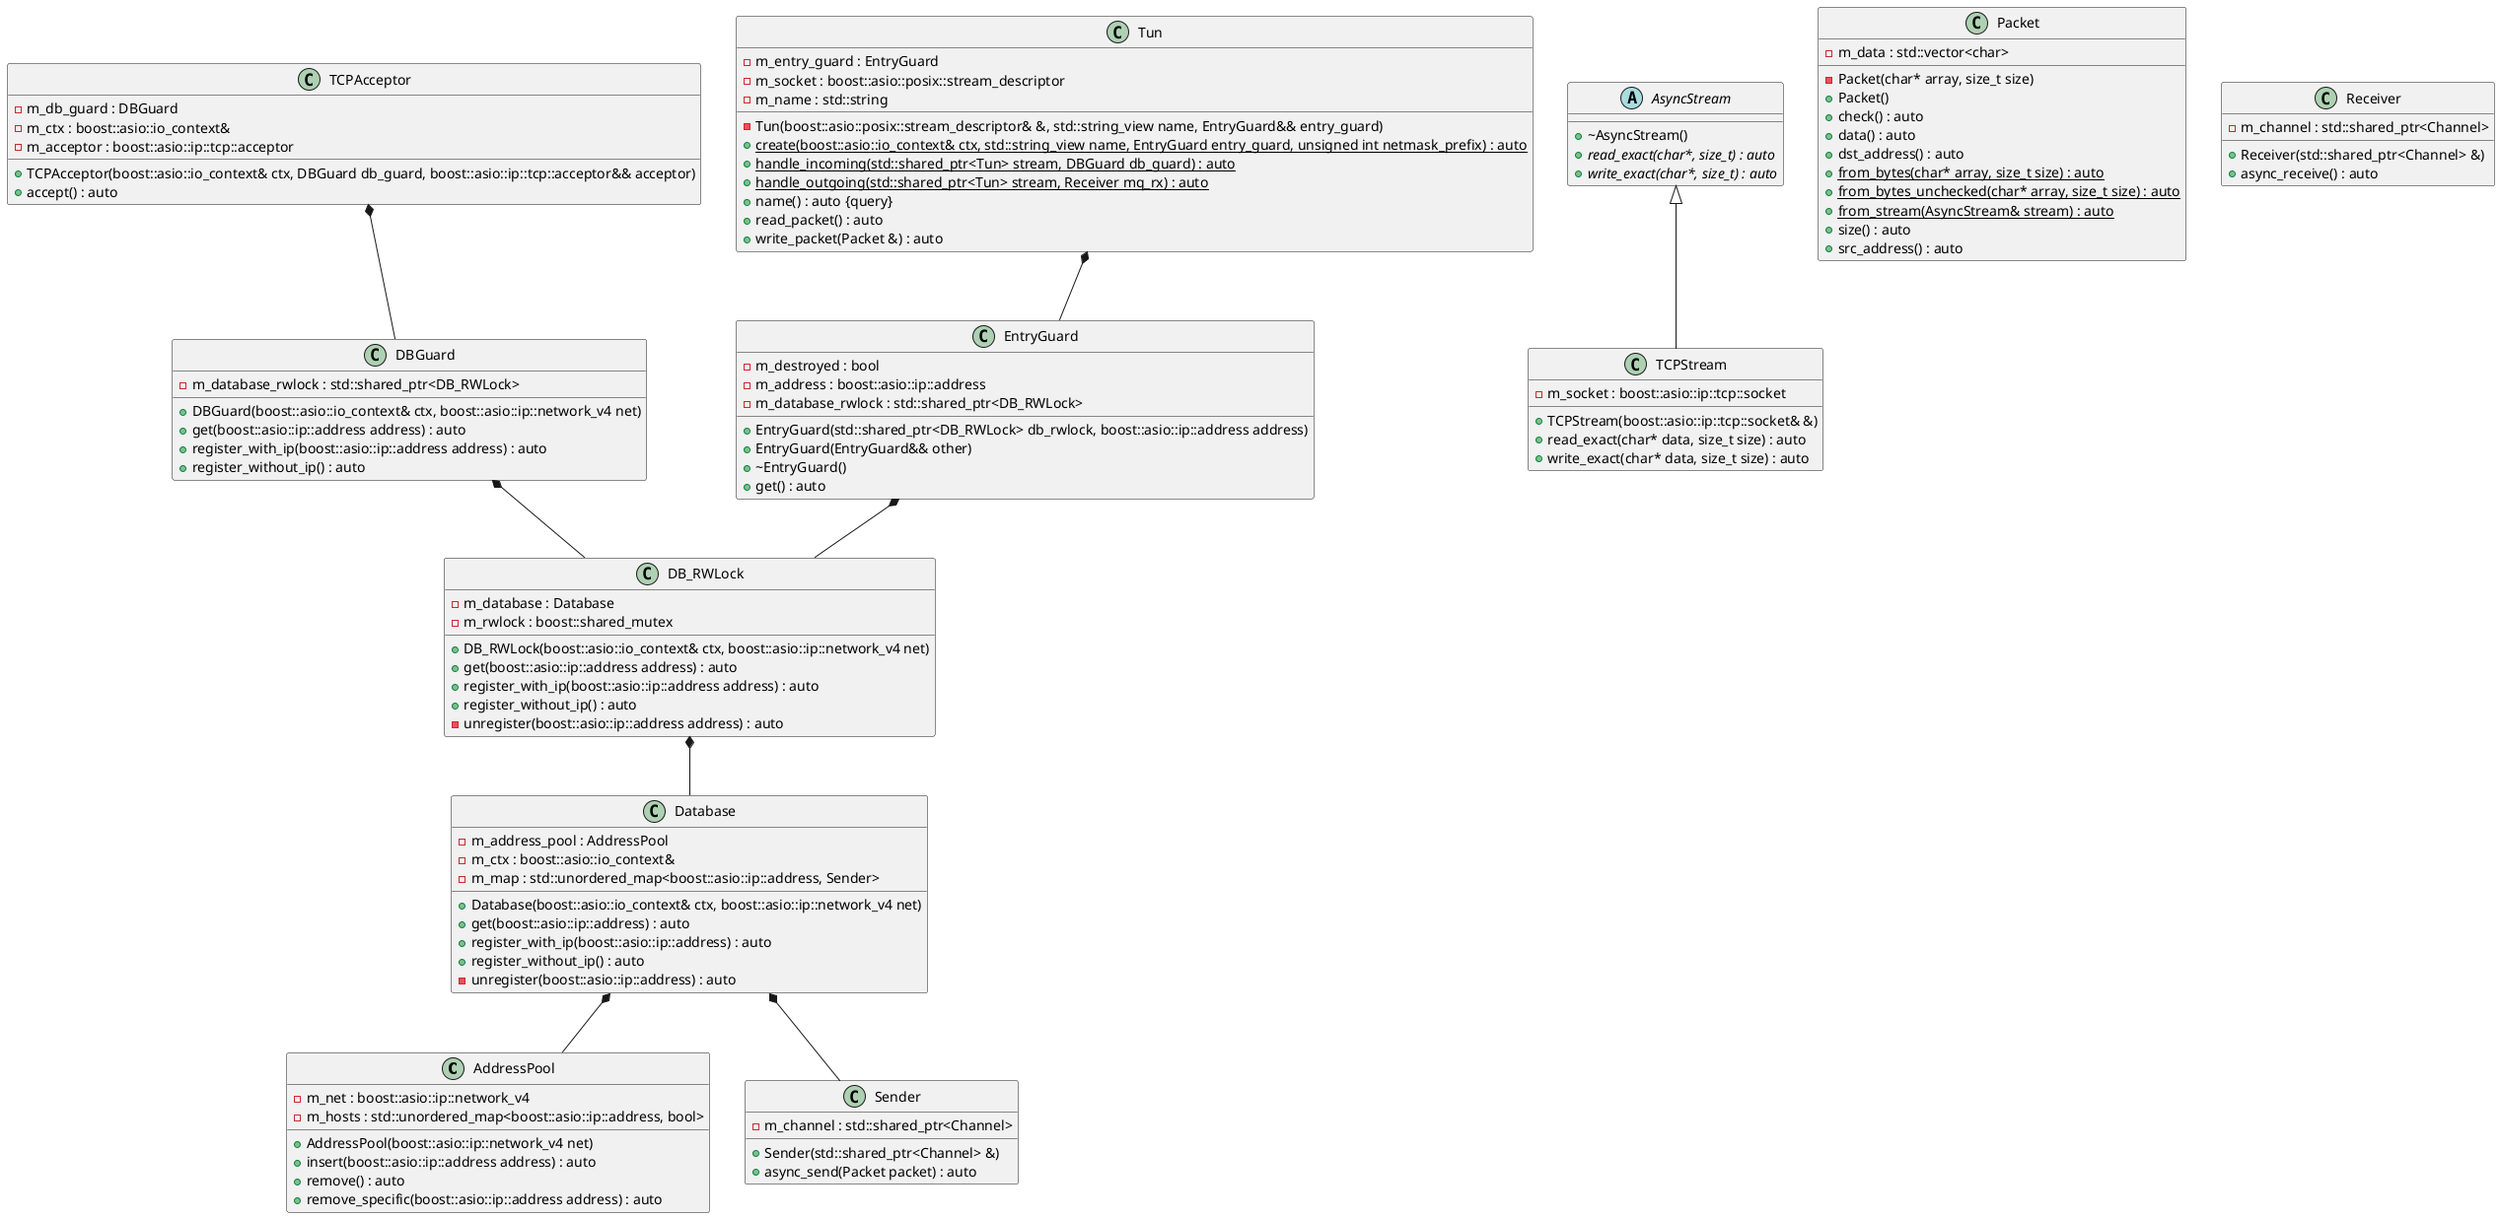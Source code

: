 @startuml





/' Objects '/

class AddressPool {
	+AddressPool(boost::asio::ip::network_v4 net)
	+insert(boost::asio::ip::address address) : auto
	+remove() : auto
	+remove_specific(boost::asio::ip::address address) : auto
	-m_net : boost::asio::ip::network_v4
	-m_hosts : std::unordered_map<boost::asio::ip::address, bool>
}


abstract class AsyncStream {
	+~AsyncStream()
	+{abstract} read_exact(char*, size_t) : auto
	+{abstract} write_exact(char*, size_t) : auto
}


class DBGuard {
	+DBGuard(boost::asio::io_context& ctx, boost::asio::ip::network_v4 net)
	+get(boost::asio::ip::address address) : auto
	+register_with_ip(boost::asio::ip::address address) : auto
	+register_without_ip() : auto
	-m_database_rwlock : std::shared_ptr<DB_RWLock>
}


class DB_RWLock {
	+DB_RWLock(boost::asio::io_context& ctx, boost::asio::ip::network_v4 net)
	-m_database : Database
	+get(boost::asio::ip::address address) : auto
	+register_with_ip(boost::asio::ip::address address) : auto
	+register_without_ip() : auto
	-unregister(boost::asio::ip::address address) : auto
	-m_rwlock : boost::shared_mutex
}


class Database {
	+Database(boost::asio::io_context& ctx, boost::asio::ip::network_v4 net)
	-m_address_pool : AddressPool
	+get(boost::asio::ip::address) : auto
	+register_with_ip(boost::asio::ip::address) : auto
	+register_without_ip() : auto
	-unregister(boost::asio::ip::address) : auto
	-m_ctx : boost::asio::io_context&
	-m_map : std::unordered_map<boost::asio::ip::address, Sender>
}


class EntryGuard {
	+EntryGuard(std::shared_ptr<DB_RWLock> db_rwlock, boost::asio::ip::address address)
	+EntryGuard(EntryGuard&& other)
	+~EntryGuard()
	+get() : auto
	-m_destroyed : bool
	-m_address : boost::asio::ip::address
	-m_database_rwlock : std::shared_ptr<DB_RWLock>
}


class Packet {
	-Packet(char* array, size_t size)
	+Packet()
	+check() : auto
	+data() : auto
	+dst_address() : auto
	+{static} from_bytes(char* array, size_t size) : auto
	+{static} from_bytes_unchecked(char* array, size_t size) : auto
	+{static} from_stream(AsyncStream& stream) : auto
	+size() : auto
	+src_address() : auto
	-m_data : std::vector<char>
}


class Receiver {
	+Receiver(std::shared_ptr<Channel> &)
	+async_receive() : auto
	-m_channel : std::shared_ptr<Channel>
}


class Sender {
	+Sender(std::shared_ptr<Channel> &)
	+async_send(Packet packet) : auto
	-m_channel : std::shared_ptr<Channel>
}


class TCPAcceptor {
	+TCPAcceptor(boost::asio::io_context& ctx, DBGuard db_guard, boost::asio::ip::tcp::acceptor&& acceptor)
	-m_db_guard : DBGuard
	+accept() : auto
	-m_ctx : boost::asio::io_context&
	-m_acceptor : boost::asio::ip::tcp::acceptor
}


class TCPStream {
	+TCPStream(boost::asio::ip::tcp::socket& &)
	+read_exact(char* data, size_t size) : auto
	+write_exact(char* data, size_t size) : auto
	-m_socket : boost::asio::ip::tcp::socket
}


class Tun {
	-Tun(boost::asio::posix::stream_descriptor& &, std::string_view name, EntryGuard&& entry_guard)
	-m_entry_guard : EntryGuard
	+{static} create(boost::asio::io_context& ctx, std::string_view name, EntryGuard entry_guard, unsigned int netmask_prefix) : auto
	+{static} handle_incoming(std::shared_ptr<Tun> stream, DBGuard db_guard) : auto
	+{static} handle_outgoing(std::shared_ptr<Tun> stream, Receiver mq_rx) : auto
	+name() : auto {query}
	+read_packet() : auto
	+write_packet(Packet &) : auto
	-m_socket : boost::asio::posix::stream_descriptor
	-m_name : std::string
}





/' Inheritance relationships '/

.AsyncStream <|-- .TCPStream





/' Aggregation relationships '/

.DBGuard *-- .DB_RWLock


.DB_RWLock *-- .Database


.Database *-- .AddressPool


.Database *-- .Sender


.EntryGuard *-- .DB_RWLock


.TCPAcceptor *-- .DBGuard


.Tun *-- .EntryGuard






/' Nested objects '/



@enduml


/'@startuml vpn-server-cpp
allow_mixing

class "(Any Stream)Acceptor" {

}

rectangle Database {

    class DBGuard {
        register_without_ip()
        register_with_ip()
        get()
    }

    class DB_RWLock{
    
    }

    class Database{

    }

    class DBEntryGuard{

    }

    DB_RWLock.> DBGuard: extends
    Database.> DB_RWLock: extends

    DBGuard -- DBEntryGuard: guards the result
}

rectangle Connection {
    rectangle lol()
}


@enduml'/